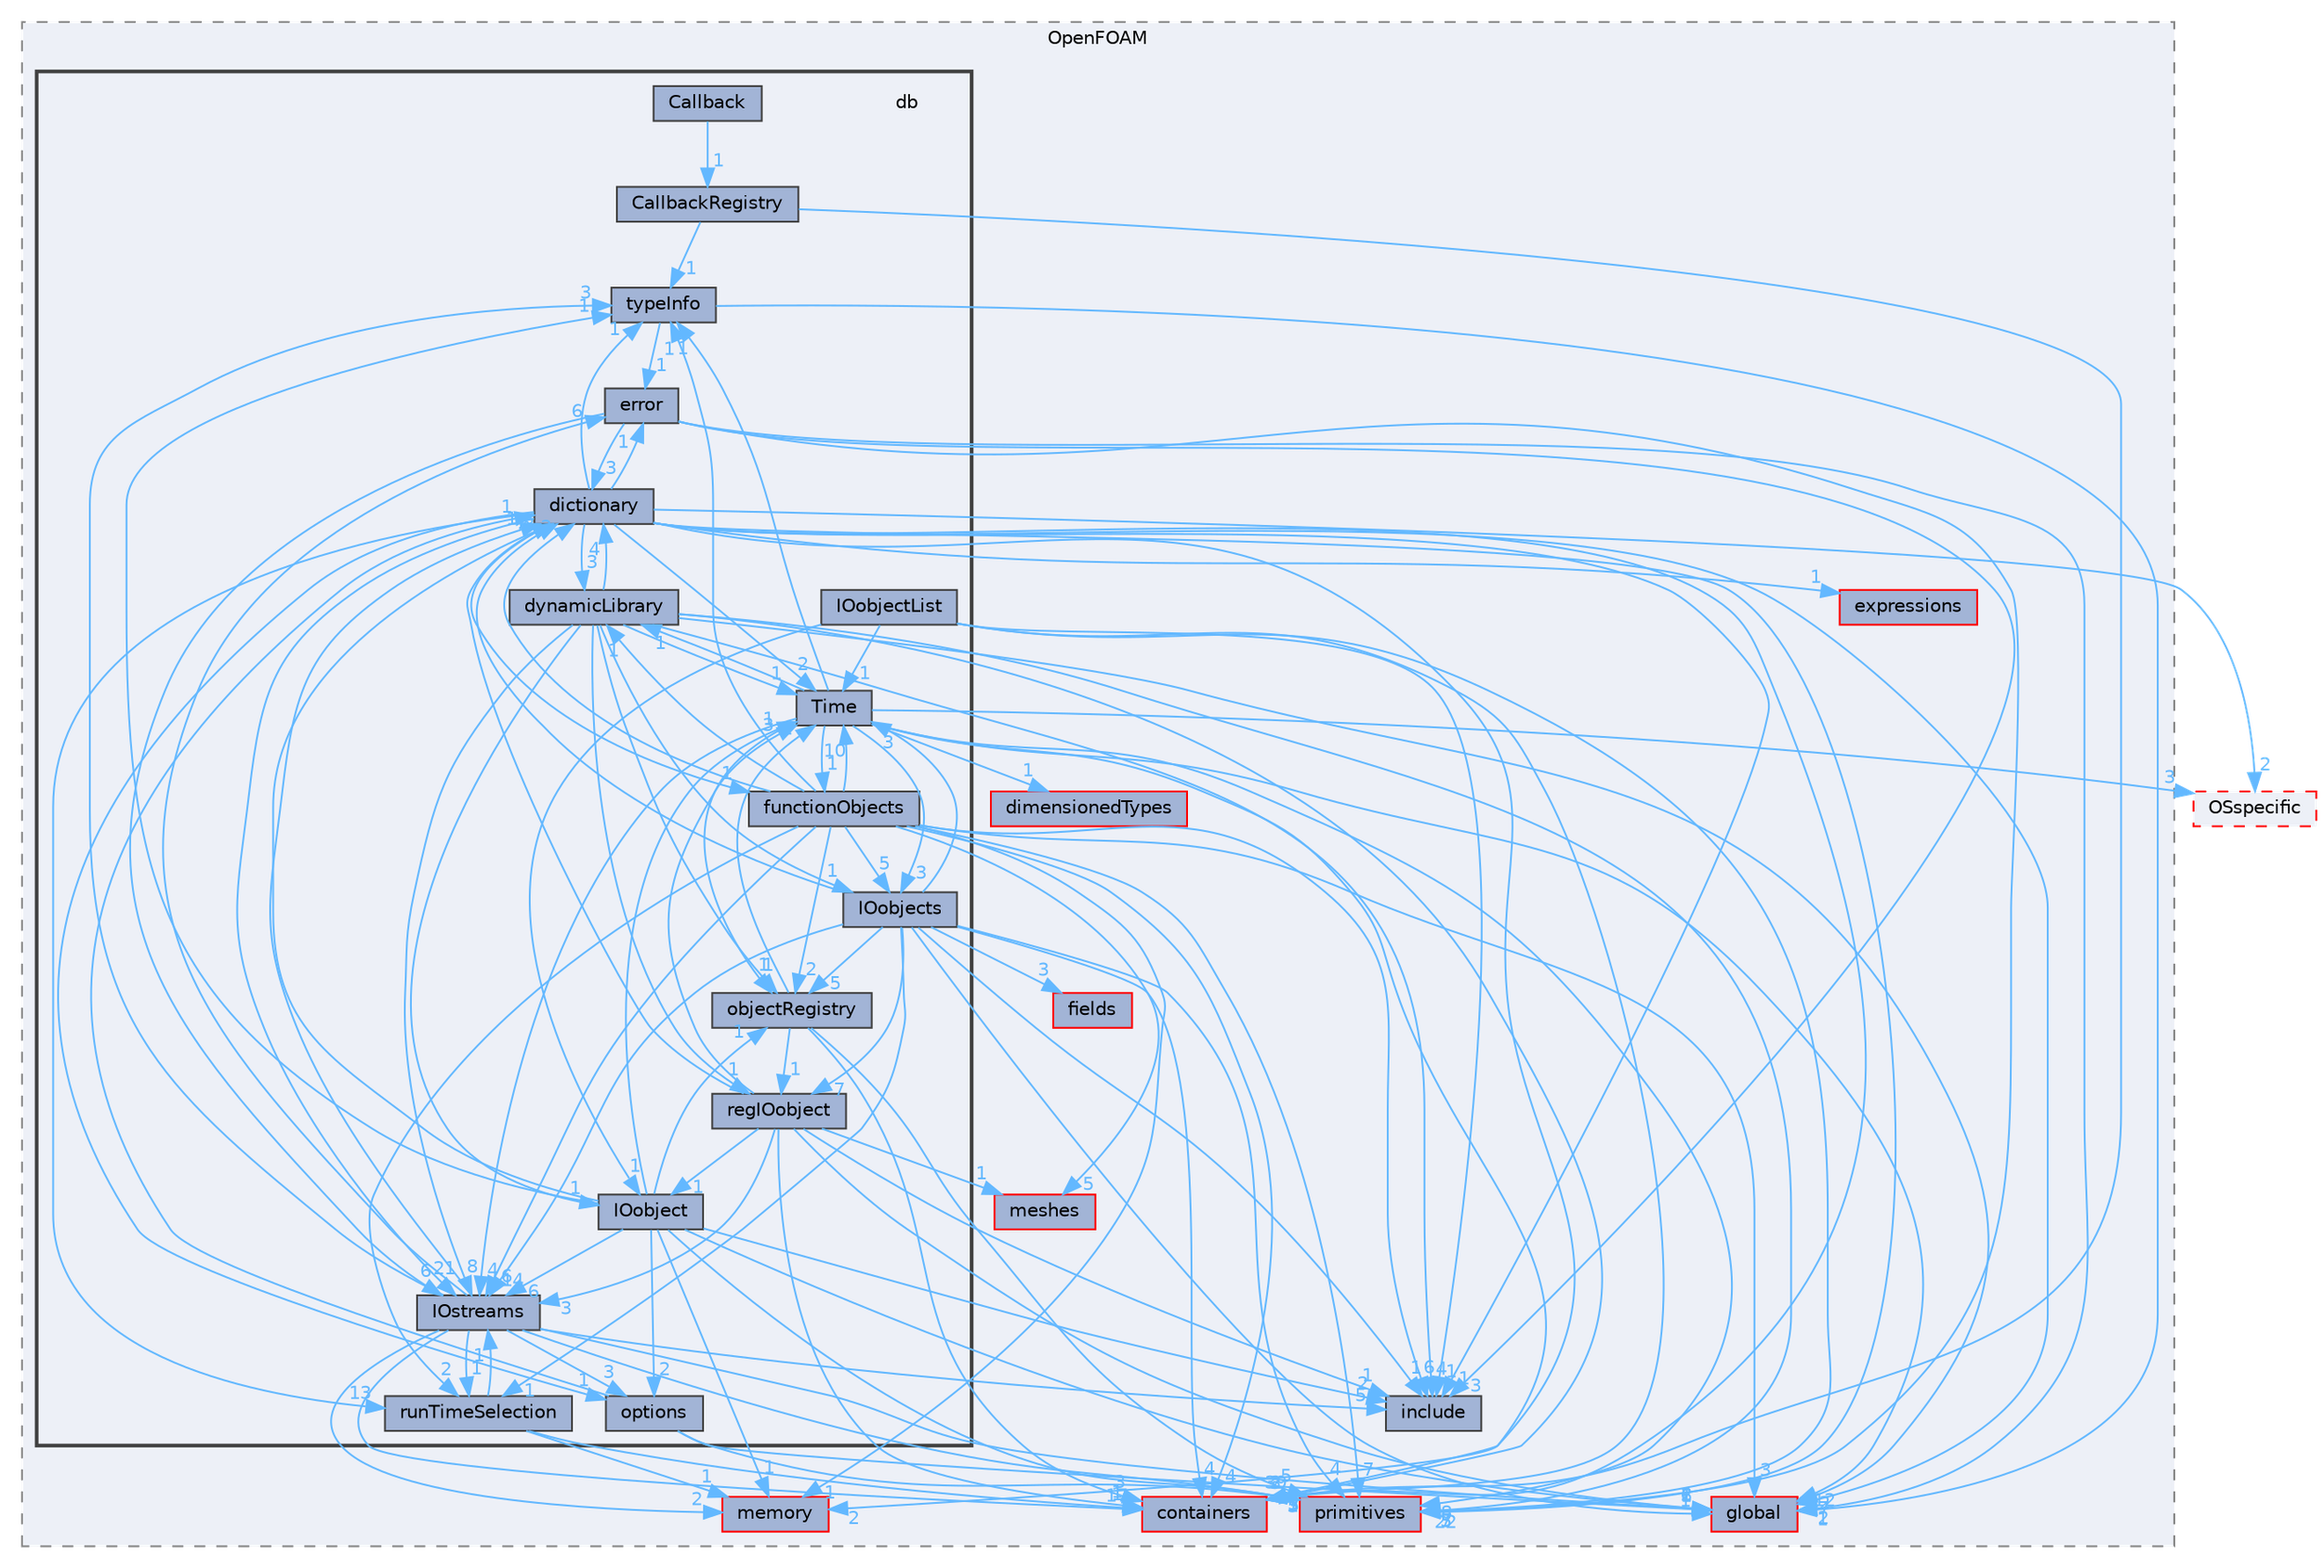 digraph "src/OpenFOAM/db"
{
 // LATEX_PDF_SIZE
  bgcolor="transparent";
  edge [fontname=Helvetica,fontsize=10,labelfontname=Helvetica,labelfontsize=10];
  node [fontname=Helvetica,fontsize=10,shape=box,height=0.2,width=0.4];
  compound=true
  subgraph clusterdir_c5473ff19b20e6ec4dfe5c310b3778a8 {
    graph [ bgcolor="#edf0f7", pencolor="grey50", label="OpenFOAM", fontname=Helvetica,fontsize=10 style="filled,dashed", URL="dir_c5473ff19b20e6ec4dfe5c310b3778a8.html",tooltip=""]
  dir_19d0872053bde092be81d7fe3f56cbf7 [label="containers", fillcolor="#a2b4d6", color="red", style="filled", URL="dir_19d0872053bde092be81d7fe3f56cbf7.html",tooltip=""];
  dir_385a22dcc2f7120acb0f1a7a832b3b8d [label="memory", fillcolor="#a2b4d6", color="red", style="filled", URL="dir_385a22dcc2f7120acb0f1a7a832b3b8d.html",tooltip=""];
  dir_3e50f45338116b169052b428016851aa [label="primitives", fillcolor="#a2b4d6", color="red", style="filled", URL="dir_3e50f45338116b169052b428016851aa.html",tooltip=""];
  dir_e954e9f5966bc1c681a414ec8bd0ee15 [label="include", fillcolor="#a2b4d6", color="grey25", style="filled", URL="dir_e954e9f5966bc1c681a414ec8bd0ee15.html",tooltip=""];
  dir_8583492183f4d27c76555f8f333dd07b [label="global", fillcolor="#a2b4d6", color="red", style="filled", URL="dir_8583492183f4d27c76555f8f333dd07b.html",tooltip=""];
  dir_fa8eb60ad2eb9e73026ecc23442a4b28 [label="expressions", fillcolor="#a2b4d6", color="red", style="filled", URL="dir_fa8eb60ad2eb9e73026ecc23442a4b28.html",tooltip=""];
  dir_aa2423979fb45fc41c393a5db370ab21 [label="meshes", fillcolor="#a2b4d6", color="red", style="filled", URL="dir_aa2423979fb45fc41c393a5db370ab21.html",tooltip=""];
  dir_962442b8f989d5529fab5e0f0e4ffb74 [label="fields", fillcolor="#a2b4d6", color="red", style="filled", URL="dir_962442b8f989d5529fab5e0f0e4ffb74.html",tooltip=""];
  dir_d4979fdf35c07e0caec68718d229a4b4 [label="dimensionedTypes", fillcolor="#a2b4d6", color="red", style="filled", URL="dir_d4979fdf35c07e0caec68718d229a4b4.html",tooltip=""];
  subgraph clusterdir_63c634f7a7cfd679ac26c67fb30fc32f {
    graph [ bgcolor="#edf0f7", pencolor="grey25", label="", fontname=Helvetica,fontsize=10 style="filled,bold", URL="dir_63c634f7a7cfd679ac26c67fb30fc32f.html",tooltip=""]
    dir_63c634f7a7cfd679ac26c67fb30fc32f [shape=plaintext, label="db"];
  dir_b85fa6474d36c8701e5d5d6c6e2dfd1f [label="Callback", fillcolor="#a2b4d6", color="grey25", style="filled", URL="dir_b85fa6474d36c8701e5d5d6c6e2dfd1f.html",tooltip=""];
  dir_cdfe99edaf40dd57840d437ec09b5318 [label="CallbackRegistry", fillcolor="#a2b4d6", color="grey25", style="filled", URL="dir_cdfe99edaf40dd57840d437ec09b5318.html",tooltip=""];
  dir_43e4f3d5f4ba74ef6e29186317ac2bae [label="dictionary", fillcolor="#a2b4d6", color="grey25", style="filled", URL="dir_43e4f3d5f4ba74ef6e29186317ac2bae.html",tooltip=""];
  dir_65d267bb6b65740acaf7d5fe4aebd101 [label="dynamicLibrary", fillcolor="#a2b4d6", color="grey25", style="filled", URL="dir_65d267bb6b65740acaf7d5fe4aebd101.html",tooltip=""];
  dir_5b778b533e0642b15b61ea7e4b236f8c [label="error", fillcolor="#a2b4d6", color="grey25", style="filled", URL="dir_5b778b533e0642b15b61ea7e4b236f8c.html",tooltip=""];
  dir_b1391b8691e21d3cff54e51a698f3c2b [label="functionObjects", fillcolor="#a2b4d6", color="grey25", style="filled", URL="dir_b1391b8691e21d3cff54e51a698f3c2b.html",tooltip=""];
  dir_4f09ac4e91f69db1491e8df2f92c001c [label="IOobject", fillcolor="#a2b4d6", color="grey25", style="filled", URL="dir_4f09ac4e91f69db1491e8df2f92c001c.html",tooltip=""];
  dir_d3cb1c356d9f567b70ca47b60c594cf0 [label="IOobjectList", fillcolor="#a2b4d6", color="grey25", style="filled", URL="dir_d3cb1c356d9f567b70ca47b60c594cf0.html",tooltip=""];
  dir_cc10b28373a5cdb85fcb1ececb22619b [label="IOobjects", fillcolor="#a2b4d6", color="grey25", style="filled", URL="dir_cc10b28373a5cdb85fcb1ececb22619b.html",tooltip=""];
  dir_466e4f5b4cc1582939ab4ceba36098d8 [label="IOstreams", fillcolor="#a2b4d6", color="grey25", style="filled", URL="dir_466e4f5b4cc1582939ab4ceba36098d8.html",tooltip=""];
  dir_f80fc3e4842cbab48cb780bc6e6d033e [label="objectRegistry", fillcolor="#a2b4d6", color="grey25", style="filled", URL="dir_f80fc3e4842cbab48cb780bc6e6d033e.html",tooltip=""];
  dir_492fa291323b8a1b0d5691419ffeaf55 [label="options", fillcolor="#a2b4d6", color="grey25", style="filled", URL="dir_492fa291323b8a1b0d5691419ffeaf55.html",tooltip=""];
  dir_bb2890f68b7fdb7b322b02b8256df6db [label="regIOobject", fillcolor="#a2b4d6", color="grey25", style="filled", URL="dir_bb2890f68b7fdb7b322b02b8256df6db.html",tooltip=""];
  dir_97107bb83a2a5bbfad7ddd584e3f301c [label="runTimeSelection", fillcolor="#a2b4d6", color="grey25", style="filled", URL="dir_97107bb83a2a5bbfad7ddd584e3f301c.html",tooltip=""];
  dir_ec5b63092fb55ef516ddf05b3841c89d [label="Time", fillcolor="#a2b4d6", color="grey25", style="filled", URL="dir_ec5b63092fb55ef516ddf05b3841c89d.html",tooltip=""];
  dir_44d37d0c4e72ffac3c5738348b92cda3 [label="typeInfo", fillcolor="#a2b4d6", color="grey25", style="filled", URL="dir_44d37d0c4e72ffac3c5738348b92cda3.html",tooltip=""];
  }
  }
  dir_1e7df7a7407fc4618be5c18f76eb7b99 [label="OSspecific", fillcolor="#edf0f7", color="red", style="filled,dashed", URL="dir_1e7df7a7407fc4618be5c18f76eb7b99.html",tooltip=""];
  dir_b85fa6474d36c8701e5d5d6c6e2dfd1f->dir_cdfe99edaf40dd57840d437ec09b5318 [headlabel="1", labeldistance=1.5 headhref="dir_000394_000395.html" href="dir_000394_000395.html" color="steelblue1" fontcolor="steelblue1"];
  dir_cdfe99edaf40dd57840d437ec09b5318->dir_19d0872053bde092be81d7fe3f56cbf7 [headlabel="1", labeldistance=1.5 headhref="dir_000395_000669.html" href="dir_000395_000669.html" color="steelblue1" fontcolor="steelblue1"];
  dir_cdfe99edaf40dd57840d437ec09b5318->dir_44d37d0c4e72ffac3c5738348b92cda3 [headlabel="1", labeldistance=1.5 headhref="dir_000395_004179.html" href="dir_000395_004179.html" color="steelblue1" fontcolor="steelblue1"];
  dir_43e4f3d5f4ba74ef6e29186317ac2bae->dir_19d0872053bde092be81d7fe3f56cbf7 [headlabel="5", labeldistance=1.5 headhref="dir_000924_000669.html" href="dir_000924_000669.html" color="steelblue1" fontcolor="steelblue1"];
  dir_43e4f3d5f4ba74ef6e29186317ac2bae->dir_1e7df7a7407fc4618be5c18f76eb7b99 [headlabel="2", labeldistance=1.5 headhref="dir_000924_002727.html" href="dir_000924_002727.html" color="steelblue1" fontcolor="steelblue1"];
  dir_43e4f3d5f4ba74ef6e29186317ac2bae->dir_385a22dcc2f7120acb0f1a7a832b3b8d [headlabel="2", labeldistance=1.5 headhref="dir_000924_002352.html" href="dir_000924_002352.html" color="steelblue1" fontcolor="steelblue1"];
  dir_43e4f3d5f4ba74ef6e29186317ac2bae->dir_3e50f45338116b169052b428016851aa [headlabel="22", labeldistance=1.5 headhref="dir_000924_003069.html" href="dir_000924_003069.html" color="steelblue1" fontcolor="steelblue1"];
  dir_43e4f3d5f4ba74ef6e29186317ac2bae->dir_44d37d0c4e72ffac3c5738348b92cda3 [headlabel="1", labeldistance=1.5 headhref="dir_000924_004179.html" href="dir_000924_004179.html" color="steelblue1" fontcolor="steelblue1"];
  dir_43e4f3d5f4ba74ef6e29186317ac2bae->dir_466e4f5b4cc1582939ab4ceba36098d8 [headlabel="21", labeldistance=1.5 headhref="dir_000924_001967.html" href="dir_000924_001967.html" color="steelblue1" fontcolor="steelblue1"];
  dir_43e4f3d5f4ba74ef6e29186317ac2bae->dir_492fa291323b8a1b0d5691419ffeaf55 [headlabel="1", labeldistance=1.5 headhref="dir_000924_002708.html" href="dir_000924_002708.html" color="steelblue1" fontcolor="steelblue1"];
  dir_43e4f3d5f4ba74ef6e29186317ac2bae->dir_5b778b533e0642b15b61ea7e4b236f8c [headlabel="1", labeldistance=1.5 headhref="dir_000924_001182.html" href="dir_000924_001182.html" color="steelblue1" fontcolor="steelblue1"];
  dir_43e4f3d5f4ba74ef6e29186317ac2bae->dir_65d267bb6b65740acaf7d5fe4aebd101 [headlabel="3", labeldistance=1.5 headhref="dir_000924_001084.html" href="dir_000924_001084.html" color="steelblue1" fontcolor="steelblue1"];
  dir_43e4f3d5f4ba74ef6e29186317ac2bae->dir_8583492183f4d27c76555f8f333dd07b [headlabel="7", labeldistance=1.5 headhref="dir_000924_001645.html" href="dir_000924_001645.html" color="steelblue1" fontcolor="steelblue1"];
  dir_43e4f3d5f4ba74ef6e29186317ac2bae->dir_97107bb83a2a5bbfad7ddd584e3f301c [headlabel="13", labeldistance=1.5 headhref="dir_000924_003384.html" href="dir_000924_003384.html" color="steelblue1" fontcolor="steelblue1"];
  dir_43e4f3d5f4ba74ef6e29186317ac2bae->dir_ec5b63092fb55ef516ddf05b3841c89d [headlabel="2", labeldistance=1.5 headhref="dir_000924_004036.html" href="dir_000924_004036.html" color="steelblue1" fontcolor="steelblue1"];
  dir_43e4f3d5f4ba74ef6e29186317ac2bae->dir_fa8eb60ad2eb9e73026ecc23442a4b28 [headlabel="1", labeldistance=1.5 headhref="dir_000924_001209.html" href="dir_000924_001209.html" color="steelblue1" fontcolor="steelblue1"];
  dir_43e4f3d5f4ba74ef6e29186317ac2bae->dir_b1391b8691e21d3cff54e51a698f3c2b [headlabel="1", labeldistance=1.5 headhref="dir_000924_001521.html" href="dir_000924_001521.html" color="steelblue1" fontcolor="steelblue1"];
  dir_43e4f3d5f4ba74ef6e29186317ac2bae->dir_e954e9f5966bc1c681a414ec8bd0ee15 [headlabel="1", labeldistance=1.5 headhref="dir_000924_001804.html" href="dir_000924_001804.html" color="steelblue1" fontcolor="steelblue1"];
  dir_65d267bb6b65740acaf7d5fe4aebd101->dir_19d0872053bde092be81d7fe3f56cbf7 [headlabel="3", labeldistance=1.5 headhref="dir_001084_000669.html" href="dir_001084_000669.html" color="steelblue1" fontcolor="steelblue1"];
  dir_65d267bb6b65740acaf7d5fe4aebd101->dir_3e50f45338116b169052b428016851aa [headlabel="7", labeldistance=1.5 headhref="dir_001084_003069.html" href="dir_001084_003069.html" color="steelblue1" fontcolor="steelblue1"];
  dir_65d267bb6b65740acaf7d5fe4aebd101->dir_43e4f3d5f4ba74ef6e29186317ac2bae [headlabel="4", labeldistance=1.5 headhref="dir_001084_000924.html" href="dir_001084_000924.html" color="steelblue1" fontcolor="steelblue1"];
  dir_65d267bb6b65740acaf7d5fe4aebd101->dir_466e4f5b4cc1582939ab4ceba36098d8 [headlabel="8", labeldistance=1.5 headhref="dir_001084_001967.html" href="dir_001084_001967.html" color="steelblue1" fontcolor="steelblue1"];
  dir_65d267bb6b65740acaf7d5fe4aebd101->dir_4f09ac4e91f69db1491e8df2f92c001c [headlabel="1", labeldistance=1.5 headhref="dir_001084_001962.html" href="dir_001084_001962.html" color="steelblue1" fontcolor="steelblue1"];
  dir_65d267bb6b65740acaf7d5fe4aebd101->dir_8583492183f4d27c76555f8f333dd07b [headlabel="2", labeldistance=1.5 headhref="dir_001084_001645.html" href="dir_001084_001645.html" color="steelblue1" fontcolor="steelblue1"];
  dir_65d267bb6b65740acaf7d5fe4aebd101->dir_bb2890f68b7fdb7b322b02b8256df6db [headlabel="1", labeldistance=1.5 headhref="dir_001084_003303.html" href="dir_001084_003303.html" color="steelblue1" fontcolor="steelblue1"];
  dir_65d267bb6b65740acaf7d5fe4aebd101->dir_cc10b28373a5cdb85fcb1ececb22619b [headlabel="1", labeldistance=1.5 headhref="dir_001084_001964.html" href="dir_001084_001964.html" color="steelblue1" fontcolor="steelblue1"];
  dir_65d267bb6b65740acaf7d5fe4aebd101->dir_e954e9f5966bc1c681a414ec8bd0ee15 [headlabel="4", labeldistance=1.5 headhref="dir_001084_001804.html" href="dir_001084_001804.html" color="steelblue1" fontcolor="steelblue1"];
  dir_65d267bb6b65740acaf7d5fe4aebd101->dir_ec5b63092fb55ef516ddf05b3841c89d [headlabel="1", labeldistance=1.5 headhref="dir_001084_004036.html" href="dir_001084_004036.html" color="steelblue1" fontcolor="steelblue1"];
  dir_65d267bb6b65740acaf7d5fe4aebd101->dir_f80fc3e4842cbab48cb780bc6e6d033e [headlabel="1", labeldistance=1.5 headhref="dir_001084_002674.html" href="dir_001084_002674.html" color="steelblue1" fontcolor="steelblue1"];
  dir_5b778b533e0642b15b61ea7e4b236f8c->dir_3e50f45338116b169052b428016851aa [headlabel="5", labeldistance=1.5 headhref="dir_001182_003069.html" href="dir_001182_003069.html" color="steelblue1" fontcolor="steelblue1"];
  dir_5b778b533e0642b15b61ea7e4b236f8c->dir_43e4f3d5f4ba74ef6e29186317ac2bae [headlabel="3", labeldistance=1.5 headhref="dir_001182_000924.html" href="dir_001182_000924.html" color="steelblue1" fontcolor="steelblue1"];
  dir_5b778b533e0642b15b61ea7e4b236f8c->dir_466e4f5b4cc1582939ab4ceba36098d8 [headlabel="6", labeldistance=1.5 headhref="dir_001182_001967.html" href="dir_001182_001967.html" color="steelblue1" fontcolor="steelblue1"];
  dir_5b778b533e0642b15b61ea7e4b236f8c->dir_8583492183f4d27c76555f8f333dd07b [headlabel="2", labeldistance=1.5 headhref="dir_001182_001645.html" href="dir_001182_001645.html" color="steelblue1" fontcolor="steelblue1"];
  dir_5b778b533e0642b15b61ea7e4b236f8c->dir_e954e9f5966bc1c681a414ec8bd0ee15 [headlabel="3", labeldistance=1.5 headhref="dir_001182_001804.html" href="dir_001182_001804.html" color="steelblue1" fontcolor="steelblue1"];
  dir_b1391b8691e21d3cff54e51a698f3c2b->dir_19d0872053bde092be81d7fe3f56cbf7 [headlabel="4", labeldistance=1.5 headhref="dir_001521_000669.html" href="dir_001521_000669.html" color="steelblue1" fontcolor="steelblue1"];
  dir_b1391b8691e21d3cff54e51a698f3c2b->dir_385a22dcc2f7120acb0f1a7a832b3b8d [headlabel="1", labeldistance=1.5 headhref="dir_001521_002352.html" href="dir_001521_002352.html" color="steelblue1" fontcolor="steelblue1"];
  dir_b1391b8691e21d3cff54e51a698f3c2b->dir_3e50f45338116b169052b428016851aa [headlabel="7", labeldistance=1.5 headhref="dir_001521_003069.html" href="dir_001521_003069.html" color="steelblue1" fontcolor="steelblue1"];
  dir_b1391b8691e21d3cff54e51a698f3c2b->dir_43e4f3d5f4ba74ef6e29186317ac2bae [headlabel="3", labeldistance=1.5 headhref="dir_001521_000924.html" href="dir_001521_000924.html" color="steelblue1" fontcolor="steelblue1"];
  dir_b1391b8691e21d3cff54e51a698f3c2b->dir_44d37d0c4e72ffac3c5738348b92cda3 [headlabel="1", labeldistance=1.5 headhref="dir_001521_004179.html" href="dir_001521_004179.html" color="steelblue1" fontcolor="steelblue1"];
  dir_b1391b8691e21d3cff54e51a698f3c2b->dir_466e4f5b4cc1582939ab4ceba36098d8 [headlabel="6", labeldistance=1.5 headhref="dir_001521_001967.html" href="dir_001521_001967.html" color="steelblue1" fontcolor="steelblue1"];
  dir_b1391b8691e21d3cff54e51a698f3c2b->dir_65d267bb6b65740acaf7d5fe4aebd101 [headlabel="1", labeldistance=1.5 headhref="dir_001521_001084.html" href="dir_001521_001084.html" color="steelblue1" fontcolor="steelblue1"];
  dir_b1391b8691e21d3cff54e51a698f3c2b->dir_8583492183f4d27c76555f8f333dd07b [headlabel="3", labeldistance=1.5 headhref="dir_001521_001645.html" href="dir_001521_001645.html" color="steelblue1" fontcolor="steelblue1"];
  dir_b1391b8691e21d3cff54e51a698f3c2b->dir_97107bb83a2a5bbfad7ddd584e3f301c [headlabel="2", labeldistance=1.5 headhref="dir_001521_003384.html" href="dir_001521_003384.html" color="steelblue1" fontcolor="steelblue1"];
  dir_b1391b8691e21d3cff54e51a698f3c2b->dir_aa2423979fb45fc41c393a5db370ab21 [headlabel="5", labeldistance=1.5 headhref="dir_001521_002368.html" href="dir_001521_002368.html" color="steelblue1" fontcolor="steelblue1"];
  dir_b1391b8691e21d3cff54e51a698f3c2b->dir_cc10b28373a5cdb85fcb1ececb22619b [headlabel="5", labeldistance=1.5 headhref="dir_001521_001964.html" href="dir_001521_001964.html" color="steelblue1" fontcolor="steelblue1"];
  dir_b1391b8691e21d3cff54e51a698f3c2b->dir_e954e9f5966bc1c681a414ec8bd0ee15 [headlabel="6", labeldistance=1.5 headhref="dir_001521_001804.html" href="dir_001521_001804.html" color="steelblue1" fontcolor="steelblue1"];
  dir_b1391b8691e21d3cff54e51a698f3c2b->dir_ec5b63092fb55ef516ddf05b3841c89d [headlabel="10", labeldistance=1.5 headhref="dir_001521_004036.html" href="dir_001521_004036.html" color="steelblue1" fontcolor="steelblue1"];
  dir_b1391b8691e21d3cff54e51a698f3c2b->dir_f80fc3e4842cbab48cb780bc6e6d033e [headlabel="2", labeldistance=1.5 headhref="dir_001521_002674.html" href="dir_001521_002674.html" color="steelblue1" fontcolor="steelblue1"];
  dir_4f09ac4e91f69db1491e8df2f92c001c->dir_385a22dcc2f7120acb0f1a7a832b3b8d [headlabel="1", labeldistance=1.5 headhref="dir_001962_002352.html" href="dir_001962_002352.html" color="steelblue1" fontcolor="steelblue1"];
  dir_4f09ac4e91f69db1491e8df2f92c001c->dir_3e50f45338116b169052b428016851aa [headlabel="2", labeldistance=1.5 headhref="dir_001962_003069.html" href="dir_001962_003069.html" color="steelblue1" fontcolor="steelblue1"];
  dir_4f09ac4e91f69db1491e8df2f92c001c->dir_43e4f3d5f4ba74ef6e29186317ac2bae [headlabel="3", labeldistance=1.5 headhref="dir_001962_000924.html" href="dir_001962_000924.html" color="steelblue1" fontcolor="steelblue1"];
  dir_4f09ac4e91f69db1491e8df2f92c001c->dir_44d37d0c4e72ffac3c5738348b92cda3 [headlabel="1", labeldistance=1.5 headhref="dir_001962_004179.html" href="dir_001962_004179.html" color="steelblue1" fontcolor="steelblue1"];
  dir_4f09ac4e91f69db1491e8df2f92c001c->dir_466e4f5b4cc1582939ab4ceba36098d8 [headlabel="6", labeldistance=1.5 headhref="dir_001962_001967.html" href="dir_001962_001967.html" color="steelblue1" fontcolor="steelblue1"];
  dir_4f09ac4e91f69db1491e8df2f92c001c->dir_492fa291323b8a1b0d5691419ffeaf55 [headlabel="2", labeldistance=1.5 headhref="dir_001962_002708.html" href="dir_001962_002708.html" color="steelblue1" fontcolor="steelblue1"];
  dir_4f09ac4e91f69db1491e8df2f92c001c->dir_8583492183f4d27c76555f8f333dd07b [headlabel="2", labeldistance=1.5 headhref="dir_001962_001645.html" href="dir_001962_001645.html" color="steelblue1" fontcolor="steelblue1"];
  dir_4f09ac4e91f69db1491e8df2f92c001c->dir_e954e9f5966bc1c681a414ec8bd0ee15 [headlabel="2", labeldistance=1.5 headhref="dir_001962_001804.html" href="dir_001962_001804.html" color="steelblue1" fontcolor="steelblue1"];
  dir_4f09ac4e91f69db1491e8df2f92c001c->dir_ec5b63092fb55ef516ddf05b3841c89d [headlabel="1", labeldistance=1.5 headhref="dir_001962_004036.html" href="dir_001962_004036.html" color="steelblue1" fontcolor="steelblue1"];
  dir_4f09ac4e91f69db1491e8df2f92c001c->dir_f80fc3e4842cbab48cb780bc6e6d033e [headlabel="1", labeldistance=1.5 headhref="dir_001962_002674.html" href="dir_001962_002674.html" color="steelblue1" fontcolor="steelblue1"];
  dir_d3cb1c356d9f567b70ca47b60c594cf0->dir_19d0872053bde092be81d7fe3f56cbf7 [headlabel="3", labeldistance=1.5 headhref="dir_001963_000669.html" href="dir_001963_000669.html" color="steelblue1" fontcolor="steelblue1"];
  dir_d3cb1c356d9f567b70ca47b60c594cf0->dir_3e50f45338116b169052b428016851aa [headlabel="3", labeldistance=1.5 headhref="dir_001963_003069.html" href="dir_001963_003069.html" color="steelblue1" fontcolor="steelblue1"];
  dir_d3cb1c356d9f567b70ca47b60c594cf0->dir_4f09ac4e91f69db1491e8df2f92c001c [headlabel="1", labeldistance=1.5 headhref="dir_001963_001962.html" href="dir_001963_001962.html" color="steelblue1" fontcolor="steelblue1"];
  dir_d3cb1c356d9f567b70ca47b60c594cf0->dir_e954e9f5966bc1c681a414ec8bd0ee15 [headlabel="1", labeldistance=1.5 headhref="dir_001963_001804.html" href="dir_001963_001804.html" color="steelblue1" fontcolor="steelblue1"];
  dir_d3cb1c356d9f567b70ca47b60c594cf0->dir_ec5b63092fb55ef516ddf05b3841c89d [headlabel="1", labeldistance=1.5 headhref="dir_001963_004036.html" href="dir_001963_004036.html" color="steelblue1" fontcolor="steelblue1"];
  dir_cc10b28373a5cdb85fcb1ececb22619b->dir_19d0872053bde092be81d7fe3f56cbf7 [headlabel="4", labeldistance=1.5 headhref="dir_001964_000669.html" href="dir_001964_000669.html" color="steelblue1" fontcolor="steelblue1"];
  dir_cc10b28373a5cdb85fcb1ececb22619b->dir_3e50f45338116b169052b428016851aa [headlabel="4", labeldistance=1.5 headhref="dir_001964_003069.html" href="dir_001964_003069.html" color="steelblue1" fontcolor="steelblue1"];
  dir_cc10b28373a5cdb85fcb1ececb22619b->dir_43e4f3d5f4ba74ef6e29186317ac2bae [headlabel="3", labeldistance=1.5 headhref="dir_001964_000924.html" href="dir_001964_000924.html" color="steelblue1" fontcolor="steelblue1"];
  dir_cc10b28373a5cdb85fcb1ececb22619b->dir_466e4f5b4cc1582939ab4ceba36098d8 [headlabel="14", labeldistance=1.5 headhref="dir_001964_001967.html" href="dir_001964_001967.html" color="steelblue1" fontcolor="steelblue1"];
  dir_cc10b28373a5cdb85fcb1ececb22619b->dir_8583492183f4d27c76555f8f333dd07b [headlabel="1", labeldistance=1.5 headhref="dir_001964_001645.html" href="dir_001964_001645.html" color="steelblue1" fontcolor="steelblue1"];
  dir_cc10b28373a5cdb85fcb1ececb22619b->dir_962442b8f989d5529fab5e0f0e4ffb74 [headlabel="3", labeldistance=1.5 headhref="dir_001964_001335.html" href="dir_001964_001335.html" color="steelblue1" fontcolor="steelblue1"];
  dir_cc10b28373a5cdb85fcb1ececb22619b->dir_bb2890f68b7fdb7b322b02b8256df6db [headlabel="7", labeldistance=1.5 headhref="dir_001964_003303.html" href="dir_001964_003303.html" color="steelblue1" fontcolor="steelblue1"];
  dir_cc10b28373a5cdb85fcb1ececb22619b->dir_e954e9f5966bc1c681a414ec8bd0ee15 [headlabel="1", labeldistance=1.5 headhref="dir_001964_001804.html" href="dir_001964_001804.html" color="steelblue1" fontcolor="steelblue1"];
  dir_cc10b28373a5cdb85fcb1ececb22619b->dir_ec5b63092fb55ef516ddf05b3841c89d [headlabel="3", labeldistance=1.5 headhref="dir_001964_004036.html" href="dir_001964_004036.html" color="steelblue1" fontcolor="steelblue1"];
  dir_cc10b28373a5cdb85fcb1ececb22619b->dir_f80fc3e4842cbab48cb780bc6e6d033e [headlabel="5", labeldistance=1.5 headhref="dir_001964_002674.html" href="dir_001964_002674.html" color="steelblue1" fontcolor="steelblue1"];
  dir_cc10b28373a5cdb85fcb1ececb22619b->dir_97107bb83a2a5bbfad7ddd584e3f301c [headlabel="1", labeldistance=1.5 headhref="dir_001964_003384.html" href="dir_001964_003384.html" color="steelblue1" fontcolor="steelblue1"];
  dir_466e4f5b4cc1582939ab4ceba36098d8->dir_3e50f45338116b169052b428016851aa [headlabel="39", labeldistance=1.5 headhref="dir_001967_003069.html" href="dir_001967_003069.html" color="steelblue1" fontcolor="steelblue1"];
  dir_466e4f5b4cc1582939ab4ceba36098d8->dir_44d37d0c4e72ffac3c5738348b92cda3 [headlabel="3", labeldistance=1.5 headhref="dir_001967_004179.html" href="dir_001967_004179.html" color="steelblue1" fontcolor="steelblue1"];
  dir_466e4f5b4cc1582939ab4ceba36098d8->dir_492fa291323b8a1b0d5691419ffeaf55 [headlabel="3", labeldistance=1.5 headhref="dir_001967_002708.html" href="dir_001967_002708.html" color="steelblue1" fontcolor="steelblue1"];
  dir_466e4f5b4cc1582939ab4ceba36098d8->dir_8583492183f4d27c76555f8f333dd07b [headlabel="6", labeldistance=1.5 headhref="dir_001967_001645.html" href="dir_001967_001645.html" color="steelblue1" fontcolor="steelblue1"];
  dir_466e4f5b4cc1582939ab4ceba36098d8->dir_e954e9f5966bc1c681a414ec8bd0ee15 [headlabel="5", labeldistance=1.5 headhref="dir_001967_001804.html" href="dir_001967_001804.html" color="steelblue1" fontcolor="steelblue1"];
  dir_466e4f5b4cc1582939ab4ceba36098d8->dir_385a22dcc2f7120acb0f1a7a832b3b8d [headlabel="2", labeldistance=1.5 headhref="dir_001967_002352.html" href="dir_001967_002352.html" color="steelblue1" fontcolor="steelblue1"];
  dir_466e4f5b4cc1582939ab4ceba36098d8->dir_5b778b533e0642b15b61ea7e4b236f8c [headlabel="6", labeldistance=1.5 headhref="dir_001967_001182.html" href="dir_001967_001182.html" color="steelblue1" fontcolor="steelblue1"];
  dir_466e4f5b4cc1582939ab4ceba36098d8->dir_19d0872053bde092be81d7fe3f56cbf7 [headlabel="17", labeldistance=1.5 headhref="dir_001967_000669.html" href="dir_001967_000669.html" color="steelblue1" fontcolor="steelblue1"];
  dir_466e4f5b4cc1582939ab4ceba36098d8->dir_43e4f3d5f4ba74ef6e29186317ac2bae [headlabel="1", labeldistance=1.5 headhref="dir_001967_000924.html" href="dir_001967_000924.html" color="steelblue1" fontcolor="steelblue1"];
  dir_466e4f5b4cc1582939ab4ceba36098d8->dir_97107bb83a2a5bbfad7ddd584e3f301c [headlabel="1", labeldistance=1.5 headhref="dir_001967_003384.html" href="dir_001967_003384.html" color="steelblue1" fontcolor="steelblue1"];
  dir_f80fc3e4842cbab48cb780bc6e6d033e->dir_19d0872053bde092be81d7fe3f56cbf7 [headlabel="3", labeldistance=1.5 headhref="dir_002674_000669.html" href="dir_002674_000669.html" color="steelblue1" fontcolor="steelblue1"];
  dir_f80fc3e4842cbab48cb780bc6e6d033e->dir_3e50f45338116b169052b428016851aa [headlabel="5", labeldistance=1.5 headhref="dir_002674_003069.html" href="dir_002674_003069.html" color="steelblue1" fontcolor="steelblue1"];
  dir_f80fc3e4842cbab48cb780bc6e6d033e->dir_bb2890f68b7fdb7b322b02b8256df6db [headlabel="1", labeldistance=1.5 headhref="dir_002674_003303.html" href="dir_002674_003303.html" color="steelblue1" fontcolor="steelblue1"];
  dir_f80fc3e4842cbab48cb780bc6e6d033e->dir_ec5b63092fb55ef516ddf05b3841c89d [headlabel="2", labeldistance=1.5 headhref="dir_002674_004036.html" href="dir_002674_004036.html" color="steelblue1" fontcolor="steelblue1"];
  dir_492fa291323b8a1b0d5691419ffeaf55->dir_3e50f45338116b169052b428016851aa [headlabel="3", labeldistance=1.5 headhref="dir_002708_003069.html" href="dir_002708_003069.html" color="steelblue1" fontcolor="steelblue1"];
  dir_492fa291323b8a1b0d5691419ffeaf55->dir_43e4f3d5f4ba74ef6e29186317ac2bae [headlabel="1", labeldistance=1.5 headhref="dir_002708_000924.html" href="dir_002708_000924.html" color="steelblue1" fontcolor="steelblue1"];
  dir_492fa291323b8a1b0d5691419ffeaf55->dir_8583492183f4d27c76555f8f333dd07b [headlabel="1", labeldistance=1.5 headhref="dir_002708_001645.html" href="dir_002708_001645.html" color="steelblue1" fontcolor="steelblue1"];
  dir_bb2890f68b7fdb7b322b02b8256df6db->dir_19d0872053bde092be81d7fe3f56cbf7 [headlabel="1", labeldistance=1.5 headhref="dir_003303_000669.html" href="dir_003303_000669.html" color="steelblue1" fontcolor="steelblue1"];
  dir_bb2890f68b7fdb7b322b02b8256df6db->dir_43e4f3d5f4ba74ef6e29186317ac2bae [headlabel="2", labeldistance=1.5 headhref="dir_003303_000924.html" href="dir_003303_000924.html" color="steelblue1" fontcolor="steelblue1"];
  dir_bb2890f68b7fdb7b322b02b8256df6db->dir_466e4f5b4cc1582939ab4ceba36098d8 [headlabel="3", labeldistance=1.5 headhref="dir_003303_001967.html" href="dir_003303_001967.html" color="steelblue1" fontcolor="steelblue1"];
  dir_bb2890f68b7fdb7b322b02b8256df6db->dir_4f09ac4e91f69db1491e8df2f92c001c [headlabel="1", labeldistance=1.5 headhref="dir_003303_001962.html" href="dir_003303_001962.html" color="steelblue1" fontcolor="steelblue1"];
  dir_bb2890f68b7fdb7b322b02b8256df6db->dir_8583492183f4d27c76555f8f333dd07b [headlabel="2", labeldistance=1.5 headhref="dir_003303_001645.html" href="dir_003303_001645.html" color="steelblue1" fontcolor="steelblue1"];
  dir_bb2890f68b7fdb7b322b02b8256df6db->dir_aa2423979fb45fc41c393a5db370ab21 [headlabel="1", labeldistance=1.5 headhref="dir_003303_002368.html" href="dir_003303_002368.html" color="steelblue1" fontcolor="steelblue1"];
  dir_bb2890f68b7fdb7b322b02b8256df6db->dir_e954e9f5966bc1c681a414ec8bd0ee15 [headlabel="1", labeldistance=1.5 headhref="dir_003303_001804.html" href="dir_003303_001804.html" color="steelblue1" fontcolor="steelblue1"];
  dir_bb2890f68b7fdb7b322b02b8256df6db->dir_ec5b63092fb55ef516ddf05b3841c89d [headlabel="3", labeldistance=1.5 headhref="dir_003303_004036.html" href="dir_003303_004036.html" color="steelblue1" fontcolor="steelblue1"];
  dir_97107bb83a2a5bbfad7ddd584e3f301c->dir_19d0872053bde092be81d7fe3f56cbf7 [headlabel="1", labeldistance=1.5 headhref="dir_003384_000669.html" href="dir_003384_000669.html" color="steelblue1" fontcolor="steelblue1"];
  dir_97107bb83a2a5bbfad7ddd584e3f301c->dir_385a22dcc2f7120acb0f1a7a832b3b8d [headlabel="1", labeldistance=1.5 headhref="dir_003384_002352.html" href="dir_003384_002352.html" color="steelblue1" fontcolor="steelblue1"];
  dir_97107bb83a2a5bbfad7ddd584e3f301c->dir_466e4f5b4cc1582939ab4ceba36098d8 [headlabel="1", labeldistance=1.5 headhref="dir_003384_001967.html" href="dir_003384_001967.html" color="steelblue1" fontcolor="steelblue1"];
  dir_ec5b63092fb55ef516ddf05b3841c89d->dir_19d0872053bde092be81d7fe3f56cbf7 [headlabel="5", labeldistance=1.5 headhref="dir_004036_000669.html" href="dir_004036_000669.html" color="steelblue1" fontcolor="steelblue1"];
  dir_ec5b63092fb55ef516ddf05b3841c89d->dir_1e7df7a7407fc4618be5c18f76eb7b99 [headlabel="3", labeldistance=1.5 headhref="dir_004036_002727.html" href="dir_004036_002727.html" color="steelblue1" fontcolor="steelblue1"];
  dir_ec5b63092fb55ef516ddf05b3841c89d->dir_3e50f45338116b169052b428016851aa [headlabel="8", labeldistance=1.5 headhref="dir_004036_003069.html" href="dir_004036_003069.html" color="steelblue1" fontcolor="steelblue1"];
  dir_ec5b63092fb55ef516ddf05b3841c89d->dir_44d37d0c4e72ffac3c5738348b92cda3 [headlabel="1", labeldistance=1.5 headhref="dir_004036_004179.html" href="dir_004036_004179.html" color="steelblue1" fontcolor="steelblue1"];
  dir_ec5b63092fb55ef516ddf05b3841c89d->dir_466e4f5b4cc1582939ab4ceba36098d8 [headlabel="4", labeldistance=1.5 headhref="dir_004036_001967.html" href="dir_004036_001967.html" color="steelblue1" fontcolor="steelblue1"];
  dir_ec5b63092fb55ef516ddf05b3841c89d->dir_65d267bb6b65740acaf7d5fe4aebd101 [headlabel="1", labeldistance=1.5 headhref="dir_004036_001084.html" href="dir_004036_001084.html" color="steelblue1" fontcolor="steelblue1"];
  dir_ec5b63092fb55ef516ddf05b3841c89d->dir_8583492183f4d27c76555f8f333dd07b [headlabel="12", labeldistance=1.5 headhref="dir_004036_001645.html" href="dir_004036_001645.html" color="steelblue1" fontcolor="steelblue1"];
  dir_ec5b63092fb55ef516ddf05b3841c89d->dir_b1391b8691e21d3cff54e51a698f3c2b [headlabel="1", labeldistance=1.5 headhref="dir_004036_001521.html" href="dir_004036_001521.html" color="steelblue1" fontcolor="steelblue1"];
  dir_ec5b63092fb55ef516ddf05b3841c89d->dir_cc10b28373a5cdb85fcb1ececb22619b [headlabel="3", labeldistance=1.5 headhref="dir_004036_001964.html" href="dir_004036_001964.html" color="steelblue1" fontcolor="steelblue1"];
  dir_ec5b63092fb55ef516ddf05b3841c89d->dir_d4979fdf35c07e0caec68718d229a4b4 [headlabel="1", labeldistance=1.5 headhref="dir_004036_000949.html" href="dir_004036_000949.html" color="steelblue1" fontcolor="steelblue1"];
  dir_ec5b63092fb55ef516ddf05b3841c89d->dir_f80fc3e4842cbab48cb780bc6e6d033e [headlabel="1", labeldistance=1.5 headhref="dir_004036_002674.html" href="dir_004036_002674.html" color="steelblue1" fontcolor="steelblue1"];
  dir_44d37d0c4e72ffac3c5738348b92cda3->dir_5b778b533e0642b15b61ea7e4b236f8c [headlabel="1", labeldistance=1.5 headhref="dir_004179_001182.html" href="dir_004179_001182.html" color="steelblue1" fontcolor="steelblue1"];
  dir_44d37d0c4e72ffac3c5738348b92cda3->dir_8583492183f4d27c76555f8f333dd07b [headlabel="1", labeldistance=1.5 headhref="dir_004179_001645.html" href="dir_004179_001645.html" color="steelblue1" fontcolor="steelblue1"];
}

